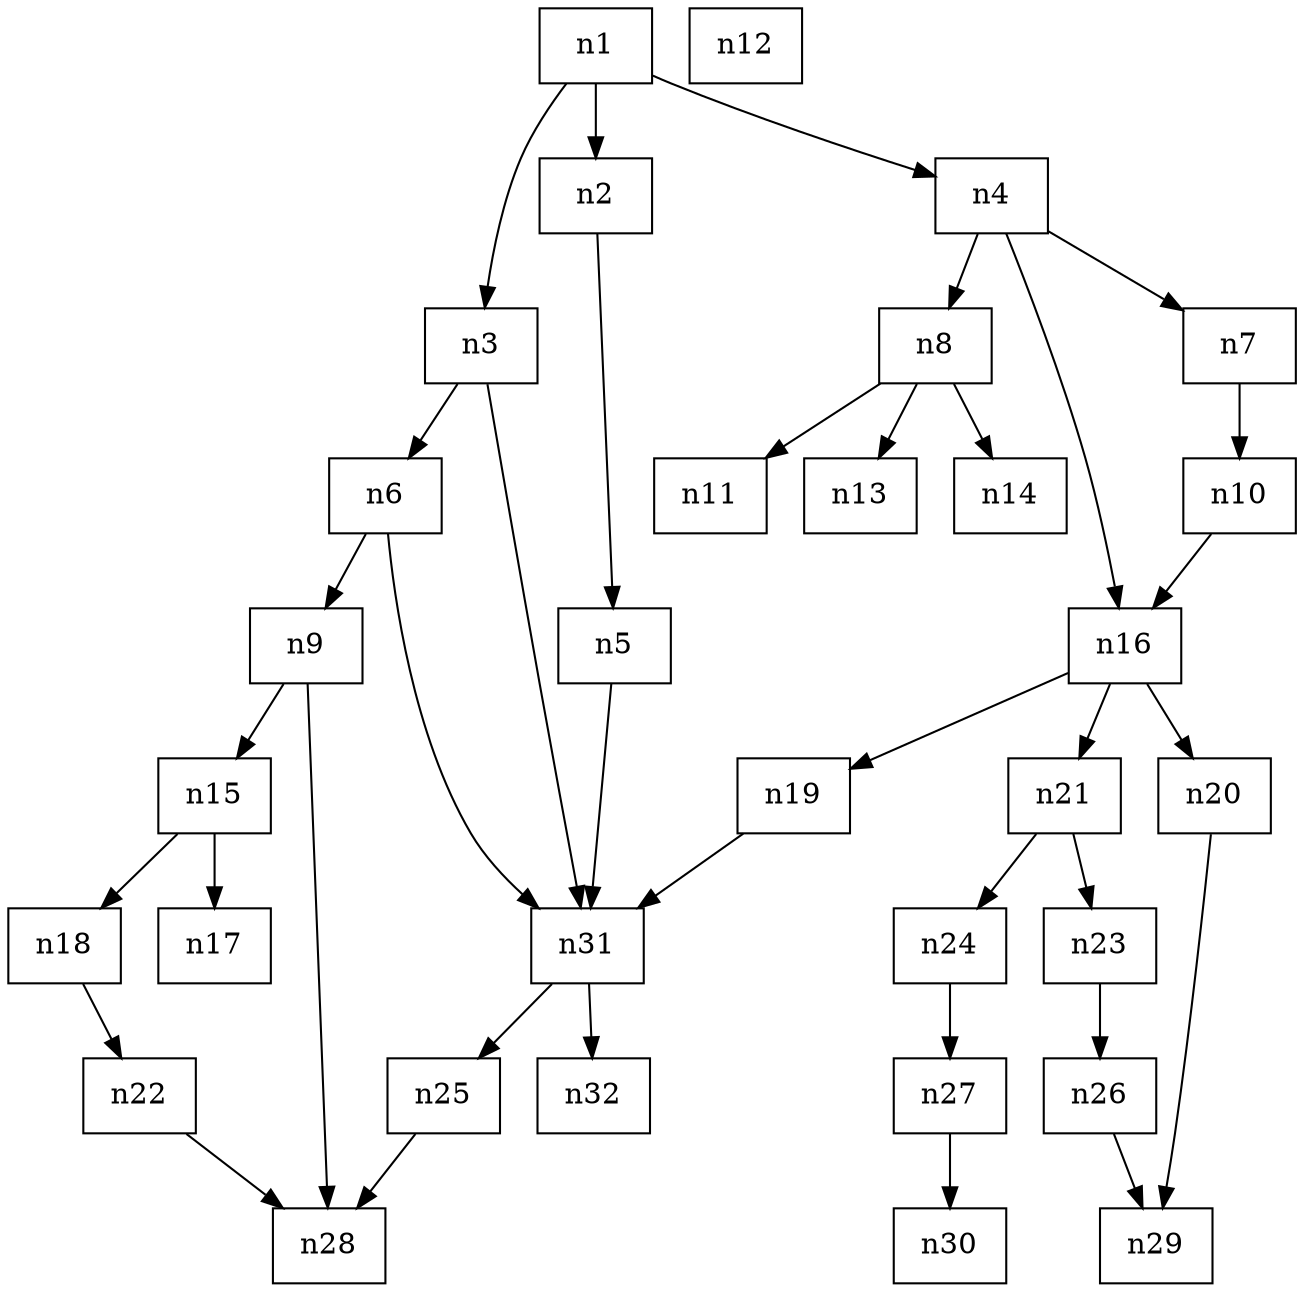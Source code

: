 digraph test {
n1 [shape=box];
n2 [shape=box];
n3 [shape=box];
n4 [shape=box];
n5 [shape=box];
n6 [shape=box];
n7 [shape=box];
n8 [shape=box];
n9 [shape=box];
n10 [shape=box];
n11 [shape=box];
n12 [shape=box];
n13 [shape=box];
n14 [shape=box];
n15 [shape=box];
n16 [shape=box];
n17 [shape=box];
n18 [shape=box];
n19 [shape=box];
n20 [shape=box];
n21[shape=box];
n22[shape=box];
n23[shape=box];
n24[shape=box];
n25[shape=box];
n26[shape=box];
n26[shape=box];
n27[shape=box];
n28[shape=box];
n29[shape=box];
n30[shape=box];
n31[shape=box];
n32[shape=box];
n1 -> n2

n1 -> n3

n1 -> n4

n2 -> n5

n3 -> n31

n3 -> n6

n4 -> n7

n4 -> n16

n4 -> n8

n5 -> n31

n6 -> n31

n6 -> n9

n7 -> n10

n8 -> n11

n8 -> n13

n8 -> n14

n9 -> n15

n9 -> n28

n10 -> n16

n15 -> n17

n15 -> n18

n16 -> n19

n16 -> n20

n16 -> n21

n18 -> n22

n19 -> n31

n20 -> n29

n21 -> n23

n21 -> n24

n22 -> n28

n23 -> n26

n24 -> n27

n25 -> n28

n26 -> n29

n27 -> n30

n31 -> n25

n31 -> n32


}

